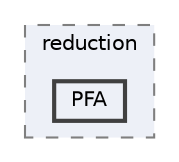 digraph "src/thermophysicalModels/chemistryModel/chemistryModel/TDACChemistryModel/reduction/PFA"
{
 // LATEX_PDF_SIZE
  bgcolor="transparent";
  edge [fontname=Helvetica,fontsize=10,labelfontname=Helvetica,labelfontsize=10];
  node [fontname=Helvetica,fontsize=10,shape=box,height=0.2,width=0.4];
  compound=true
  subgraph clusterdir_11a35c86249c89795f10656fe50614a9 {
    graph [ bgcolor="#edf0f7", pencolor="grey50", label="reduction", fontname=Helvetica,fontsize=10 style="filled,dashed", URL="dir_11a35c86249c89795f10656fe50614a9.html",tooltip=""]
  dir_a9b7567fa022aa8b1524a7423f077a74 [label="PFA", fillcolor="#edf0f7", color="grey25", style="filled,bold", URL="dir_a9b7567fa022aa8b1524a7423f077a74.html",tooltip=""];
  }
}
